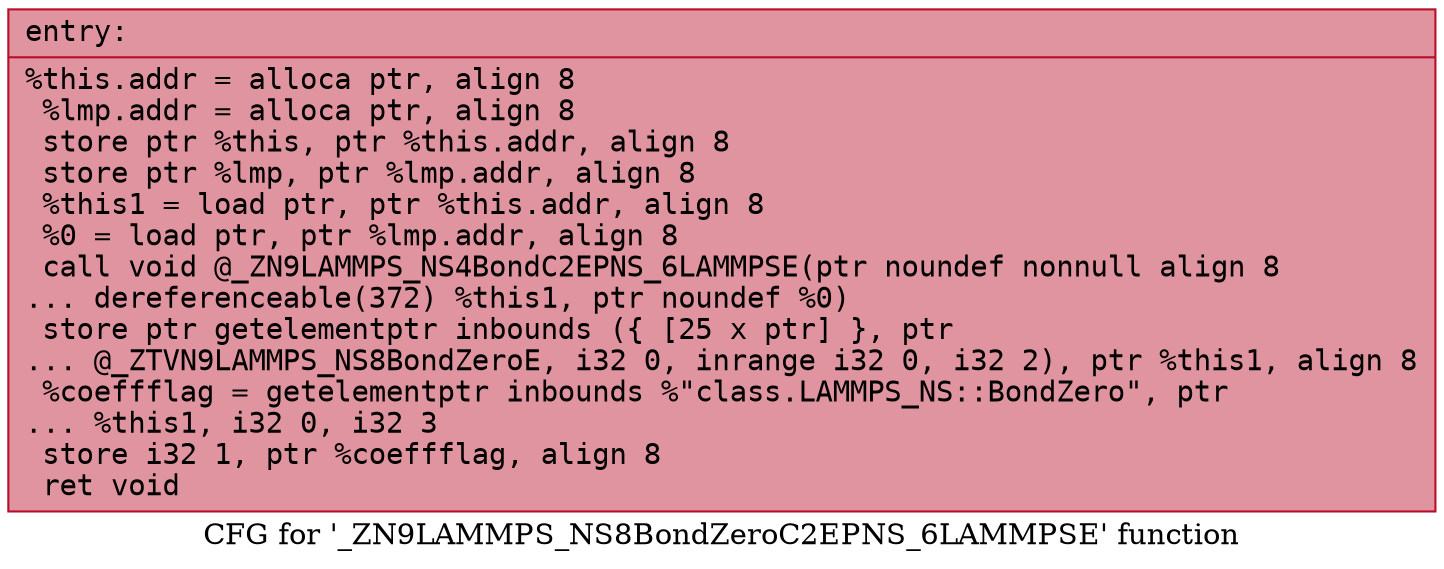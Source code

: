 digraph "CFG for '_ZN9LAMMPS_NS8BondZeroC2EPNS_6LAMMPSE' function" {
	label="CFG for '_ZN9LAMMPS_NS8BondZeroC2EPNS_6LAMMPSE' function";

	Node0x55c0faf82330 [shape=record,color="#b70d28ff", style=filled, fillcolor="#b70d2870" fontname="Courier",label="{entry:\l|  %this.addr = alloca ptr, align 8\l  %lmp.addr = alloca ptr, align 8\l  store ptr %this, ptr %this.addr, align 8\l  store ptr %lmp, ptr %lmp.addr, align 8\l  %this1 = load ptr, ptr %this.addr, align 8\l  %0 = load ptr, ptr %lmp.addr, align 8\l  call void @_ZN9LAMMPS_NS4BondC2EPNS_6LAMMPSE(ptr noundef nonnull align 8\l... dereferenceable(372) %this1, ptr noundef %0)\l  store ptr getelementptr inbounds (\{ [25 x ptr] \}, ptr\l... @_ZTVN9LAMMPS_NS8BondZeroE, i32 0, inrange i32 0, i32 2), ptr %this1, align 8\l  %coeffflag = getelementptr inbounds %\"class.LAMMPS_NS::BondZero\", ptr\l... %this1, i32 0, i32 3\l  store i32 1, ptr %coeffflag, align 8\l  ret void\l}"];
}
